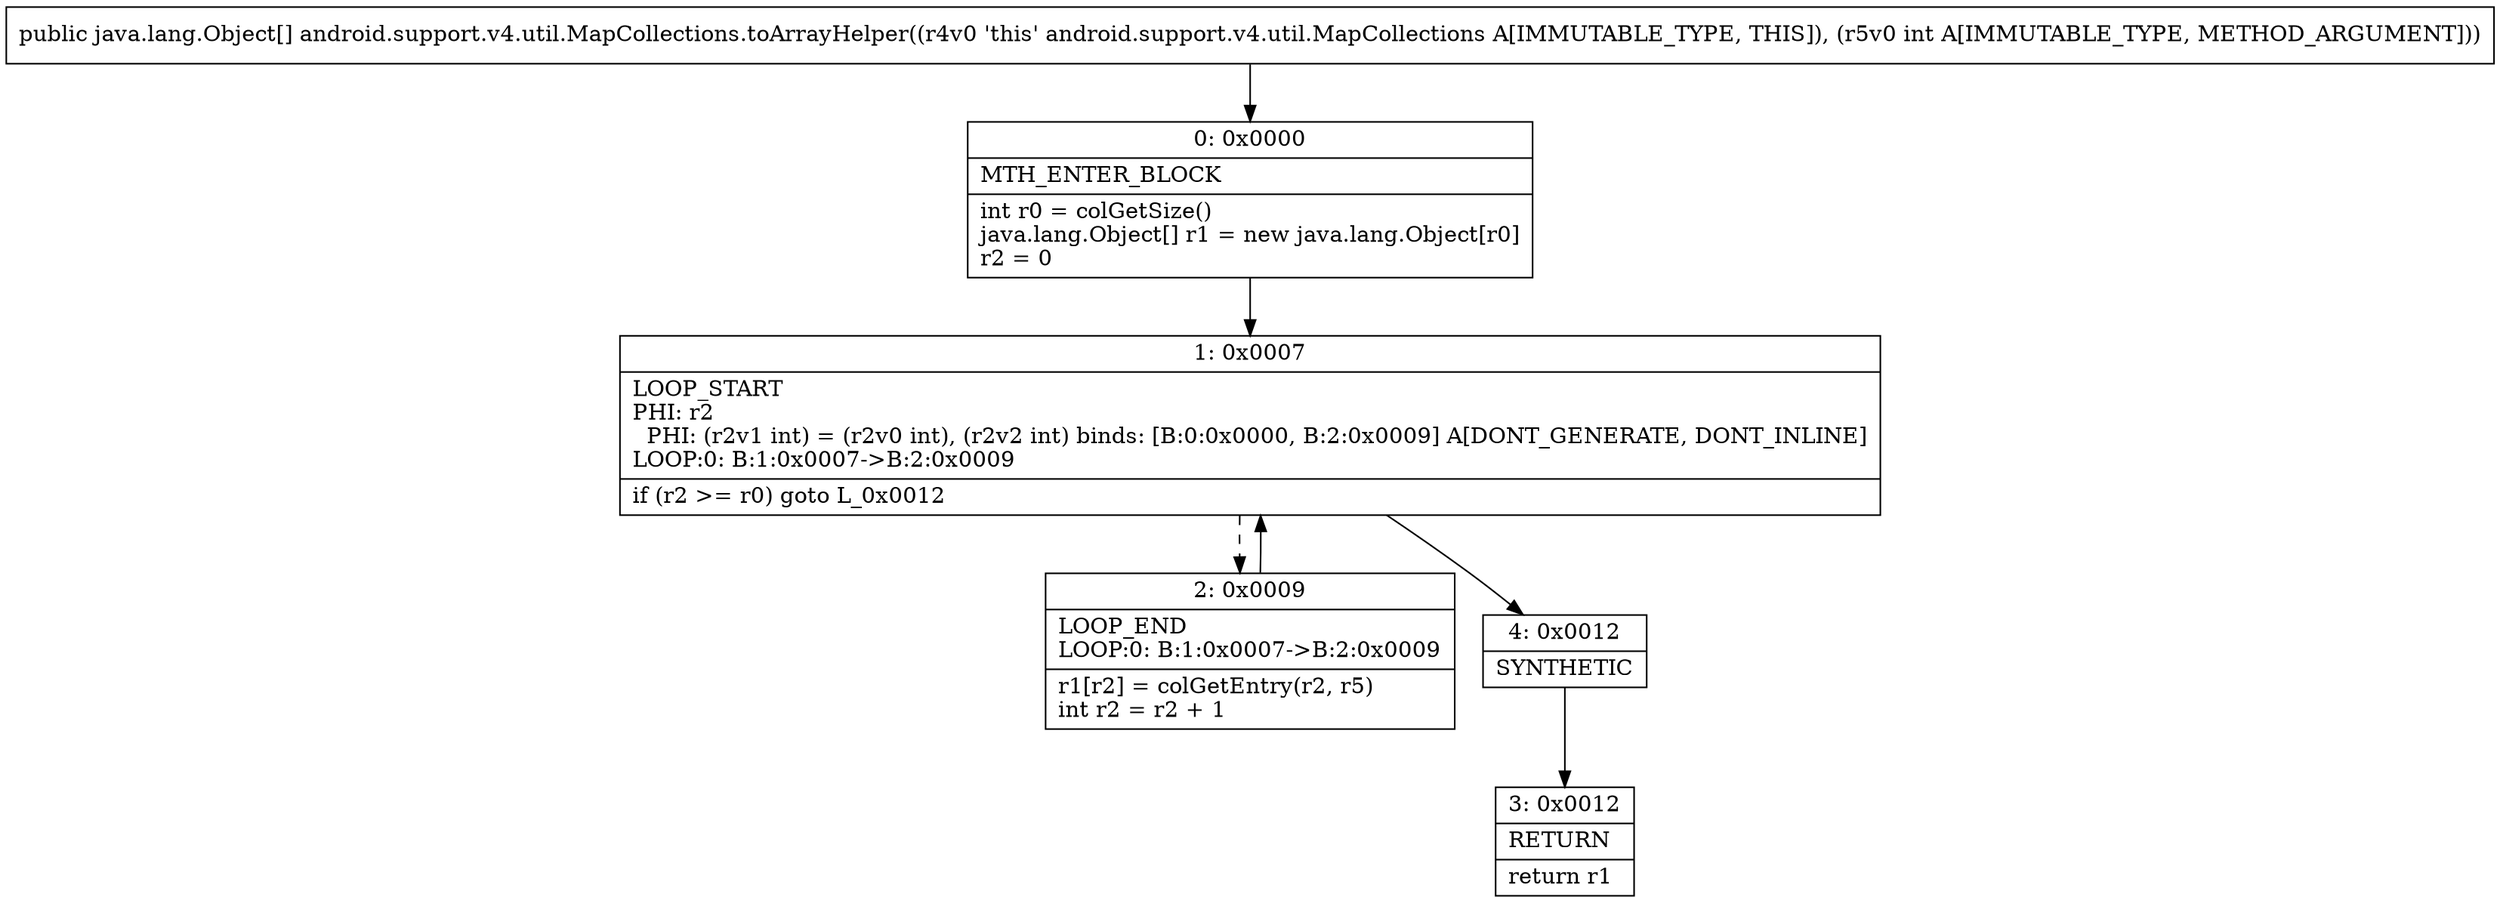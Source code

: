 digraph "CFG forandroid.support.v4.util.MapCollections.toArrayHelper(I)[Ljava\/lang\/Object;" {
Node_0 [shape=record,label="{0\:\ 0x0000|MTH_ENTER_BLOCK\l|int r0 = colGetSize()\ljava.lang.Object[] r1 = new java.lang.Object[r0]\lr2 = 0\l}"];
Node_1 [shape=record,label="{1\:\ 0x0007|LOOP_START\lPHI: r2 \l  PHI: (r2v1 int) = (r2v0 int), (r2v2 int) binds: [B:0:0x0000, B:2:0x0009] A[DONT_GENERATE, DONT_INLINE]\lLOOP:0: B:1:0x0007\-\>B:2:0x0009\l|if (r2 \>= r0) goto L_0x0012\l}"];
Node_2 [shape=record,label="{2\:\ 0x0009|LOOP_END\lLOOP:0: B:1:0x0007\-\>B:2:0x0009\l|r1[r2] = colGetEntry(r2, r5)\lint r2 = r2 + 1\l}"];
Node_3 [shape=record,label="{3\:\ 0x0012|RETURN\l|return r1\l}"];
Node_4 [shape=record,label="{4\:\ 0x0012|SYNTHETIC\l}"];
MethodNode[shape=record,label="{public java.lang.Object[] android.support.v4.util.MapCollections.toArrayHelper((r4v0 'this' android.support.v4.util.MapCollections A[IMMUTABLE_TYPE, THIS]), (r5v0 int A[IMMUTABLE_TYPE, METHOD_ARGUMENT])) }"];
MethodNode -> Node_0;
Node_0 -> Node_1;
Node_1 -> Node_2[style=dashed];
Node_1 -> Node_4;
Node_2 -> Node_1;
Node_4 -> Node_3;
}

